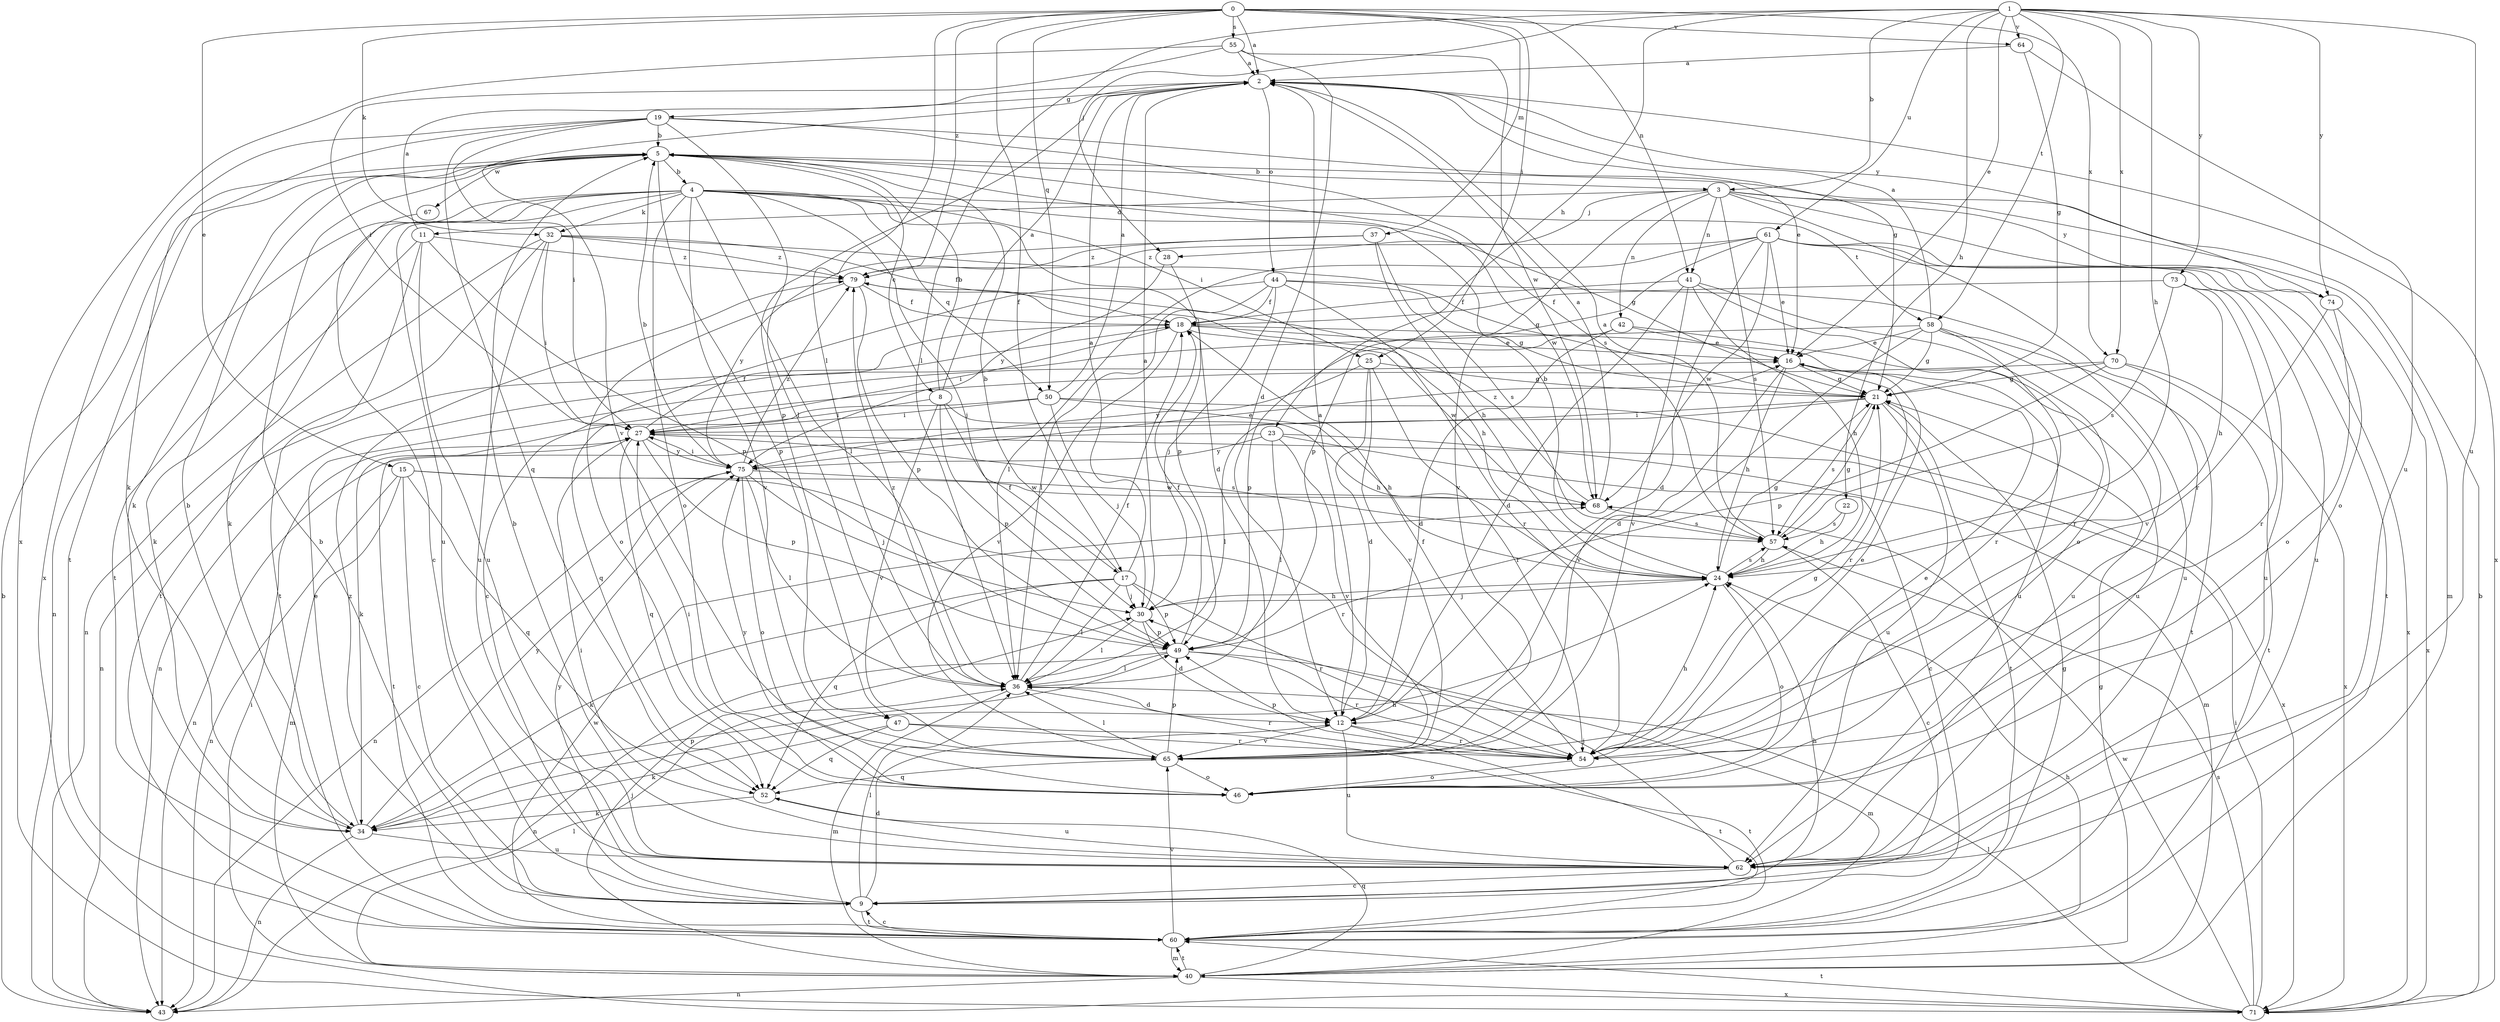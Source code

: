 strict digraph  {
0;
1;
2;
3;
4;
5;
8;
9;
11;
12;
15;
16;
17;
18;
19;
21;
22;
23;
24;
25;
27;
28;
30;
32;
34;
36;
37;
40;
41;
42;
43;
44;
46;
47;
49;
50;
52;
54;
55;
57;
58;
60;
61;
62;
64;
65;
67;
68;
70;
71;
73;
74;
75;
79;
0 -> 2  [label=a];
0 -> 15  [label=e];
0 -> 17  [label=f];
0 -> 25  [label=i];
0 -> 32  [label=k];
0 -> 36  [label=l];
0 -> 37  [label=m];
0 -> 41  [label=n];
0 -> 50  [label=q];
0 -> 55  [label=s];
0 -> 64  [label=v];
0 -> 70  [label=x];
0 -> 79  [label=z];
1 -> 3  [label=b];
1 -> 16  [label=e];
1 -> 22  [label=h];
1 -> 23  [label=h];
1 -> 24  [label=h];
1 -> 28  [label=j];
1 -> 36  [label=l];
1 -> 58  [label=t];
1 -> 61  [label=u];
1 -> 62  [label=u];
1 -> 64  [label=v];
1 -> 70  [label=x];
1 -> 73  [label=y];
1 -> 74  [label=y];
2 -> 19  [label=g];
2 -> 21  [label=g];
2 -> 44  [label=o];
2 -> 47  [label=p];
2 -> 65  [label=v];
2 -> 71  [label=x];
2 -> 74  [label=y];
3 -> 11  [label=d];
3 -> 28  [label=j];
3 -> 40  [label=m];
3 -> 41  [label=n];
3 -> 42  [label=n];
3 -> 46  [label=o];
3 -> 54  [label=r];
3 -> 57  [label=s];
3 -> 65  [label=v];
3 -> 74  [label=y];
4 -> 12  [label=d];
4 -> 21  [label=g];
4 -> 25  [label=i];
4 -> 30  [label=j];
4 -> 32  [label=k];
4 -> 34  [label=k];
4 -> 36  [label=l];
4 -> 43  [label=n];
4 -> 46  [label=o];
4 -> 50  [label=q];
4 -> 58  [label=t];
4 -> 60  [label=t];
4 -> 62  [label=u];
4 -> 65  [label=v];
5 -> 3  [label=b];
5 -> 4  [label=b];
5 -> 8  [label=c];
5 -> 34  [label=k];
5 -> 47  [label=p];
5 -> 60  [label=t];
5 -> 67  [label=w];
5 -> 68  [label=w];
8 -> 2  [label=a];
8 -> 5  [label=b];
8 -> 17  [label=f];
8 -> 24  [label=h];
8 -> 27  [label=i];
8 -> 49  [label=p];
8 -> 65  [label=v];
9 -> 5  [label=b];
9 -> 12  [label=d];
9 -> 24  [label=h];
9 -> 36  [label=l];
9 -> 60  [label=t];
9 -> 75  [label=y];
9 -> 79  [label=z];
11 -> 2  [label=a];
11 -> 34  [label=k];
11 -> 49  [label=p];
11 -> 60  [label=t];
11 -> 62  [label=u];
11 -> 79  [label=z];
12 -> 2  [label=a];
12 -> 54  [label=r];
12 -> 60  [label=t];
12 -> 62  [label=u];
12 -> 65  [label=v];
15 -> 9  [label=c];
15 -> 40  [label=m];
15 -> 43  [label=n];
15 -> 52  [label=q];
15 -> 54  [label=r];
15 -> 68  [label=w];
16 -> 21  [label=g];
16 -> 24  [label=h];
16 -> 54  [label=r];
16 -> 65  [label=v];
17 -> 2  [label=a];
17 -> 5  [label=b];
17 -> 30  [label=j];
17 -> 34  [label=k];
17 -> 36  [label=l];
17 -> 49  [label=p];
17 -> 52  [label=q];
17 -> 54  [label=r];
18 -> 16  [label=e];
18 -> 27  [label=i];
18 -> 43  [label=n];
18 -> 62  [label=u];
18 -> 65  [label=v];
18 -> 68  [label=w];
19 -> 5  [label=b];
19 -> 16  [label=e];
19 -> 27  [label=i];
19 -> 34  [label=k];
19 -> 36  [label=l];
19 -> 52  [label=q];
19 -> 57  [label=s];
19 -> 71  [label=x];
21 -> 27  [label=i];
21 -> 36  [label=l];
21 -> 57  [label=s];
21 -> 60  [label=t];
21 -> 62  [label=u];
22 -> 24  [label=h];
22 -> 57  [label=s];
23 -> 9  [label=c];
23 -> 36  [label=l];
23 -> 40  [label=m];
23 -> 43  [label=n];
23 -> 65  [label=v];
23 -> 75  [label=y];
24 -> 5  [label=b];
24 -> 21  [label=g];
24 -> 30  [label=j];
24 -> 46  [label=o];
24 -> 57  [label=s];
25 -> 12  [label=d];
25 -> 21  [label=g];
25 -> 54  [label=r];
25 -> 65  [label=v];
25 -> 75  [label=y];
27 -> 18  [label=f];
27 -> 49  [label=p];
27 -> 52  [label=q];
27 -> 57  [label=s];
27 -> 60  [label=t];
27 -> 75  [label=y];
28 -> 49  [label=p];
28 -> 75  [label=y];
30 -> 2  [label=a];
30 -> 12  [label=d];
30 -> 24  [label=h];
30 -> 36  [label=l];
30 -> 49  [label=p];
32 -> 18  [label=f];
32 -> 21  [label=g];
32 -> 27  [label=i];
32 -> 43  [label=n];
32 -> 60  [label=t];
32 -> 62  [label=u];
32 -> 79  [label=z];
34 -> 5  [label=b];
34 -> 16  [label=e];
34 -> 24  [label=h];
34 -> 43  [label=n];
34 -> 49  [label=p];
34 -> 62  [label=u];
34 -> 75  [label=y];
36 -> 12  [label=d];
36 -> 18  [label=f];
36 -> 40  [label=m];
36 -> 54  [label=r];
36 -> 79  [label=z];
37 -> 24  [label=h];
37 -> 57  [label=s];
37 -> 75  [label=y];
37 -> 79  [label=z];
40 -> 21  [label=g];
40 -> 24  [label=h];
40 -> 27  [label=i];
40 -> 30  [label=j];
40 -> 36  [label=l];
40 -> 43  [label=n];
40 -> 52  [label=q];
40 -> 60  [label=t];
40 -> 71  [label=x];
41 -> 12  [label=d];
41 -> 18  [label=f];
41 -> 24  [label=h];
41 -> 46  [label=o];
41 -> 54  [label=r];
41 -> 65  [label=v];
42 -> 12  [label=d];
42 -> 16  [label=e];
42 -> 49  [label=p];
42 -> 62  [label=u];
43 -> 5  [label=b];
44 -> 9  [label=c];
44 -> 18  [label=f];
44 -> 21  [label=g];
44 -> 30  [label=j];
44 -> 36  [label=l];
44 -> 54  [label=r];
44 -> 62  [label=u];
46 -> 16  [label=e];
46 -> 27  [label=i];
46 -> 75  [label=y];
47 -> 34  [label=k];
47 -> 52  [label=q];
47 -> 54  [label=r];
47 -> 60  [label=t];
49 -> 18  [label=f];
49 -> 36  [label=l];
49 -> 40  [label=m];
49 -> 43  [label=n];
49 -> 54  [label=r];
50 -> 2  [label=a];
50 -> 24  [label=h];
50 -> 27  [label=i];
50 -> 30  [label=j];
50 -> 34  [label=k];
50 -> 71  [label=x];
52 -> 34  [label=k];
52 -> 62  [label=u];
54 -> 16  [label=e];
54 -> 18  [label=f];
54 -> 21  [label=g];
54 -> 24  [label=h];
54 -> 46  [label=o];
54 -> 49  [label=p];
55 -> 2  [label=a];
55 -> 12  [label=d];
55 -> 27  [label=i];
55 -> 68  [label=w];
55 -> 71  [label=x];
57 -> 2  [label=a];
57 -> 9  [label=c];
57 -> 21  [label=g];
57 -> 24  [label=h];
58 -> 2  [label=a];
58 -> 12  [label=d];
58 -> 16  [label=e];
58 -> 21  [label=g];
58 -> 43  [label=n];
58 -> 54  [label=r];
58 -> 60  [label=t];
58 -> 62  [label=u];
60 -> 9  [label=c];
60 -> 21  [label=g];
60 -> 40  [label=m];
60 -> 65  [label=v];
60 -> 68  [label=w];
61 -> 12  [label=d];
61 -> 16  [label=e];
61 -> 36  [label=l];
61 -> 49  [label=p];
61 -> 60  [label=t];
61 -> 62  [label=u];
61 -> 68  [label=w];
61 -> 71  [label=x];
61 -> 79  [label=z];
62 -> 5  [label=b];
62 -> 9  [label=c];
62 -> 27  [label=i];
62 -> 30  [label=j];
64 -> 2  [label=a];
64 -> 21  [label=g];
64 -> 62  [label=u];
65 -> 36  [label=l];
65 -> 46  [label=o];
65 -> 49  [label=p];
65 -> 52  [label=q];
67 -> 9  [label=c];
68 -> 2  [label=a];
68 -> 57  [label=s];
68 -> 79  [label=z];
70 -> 21  [label=g];
70 -> 49  [label=p];
70 -> 52  [label=q];
70 -> 60  [label=t];
70 -> 71  [label=x];
71 -> 5  [label=b];
71 -> 27  [label=i];
71 -> 36  [label=l];
71 -> 57  [label=s];
71 -> 60  [label=t];
71 -> 68  [label=w];
73 -> 18  [label=f];
73 -> 24  [label=h];
73 -> 54  [label=r];
73 -> 57  [label=s];
73 -> 62  [label=u];
74 -> 46  [label=o];
74 -> 65  [label=v];
74 -> 71  [label=x];
75 -> 5  [label=b];
75 -> 16  [label=e];
75 -> 27  [label=i];
75 -> 30  [label=j];
75 -> 36  [label=l];
75 -> 43  [label=n];
75 -> 46  [label=o];
75 -> 68  [label=w];
75 -> 79  [label=z];
79 -> 18  [label=f];
79 -> 24  [label=h];
79 -> 46  [label=o];
79 -> 49  [label=p];
}
